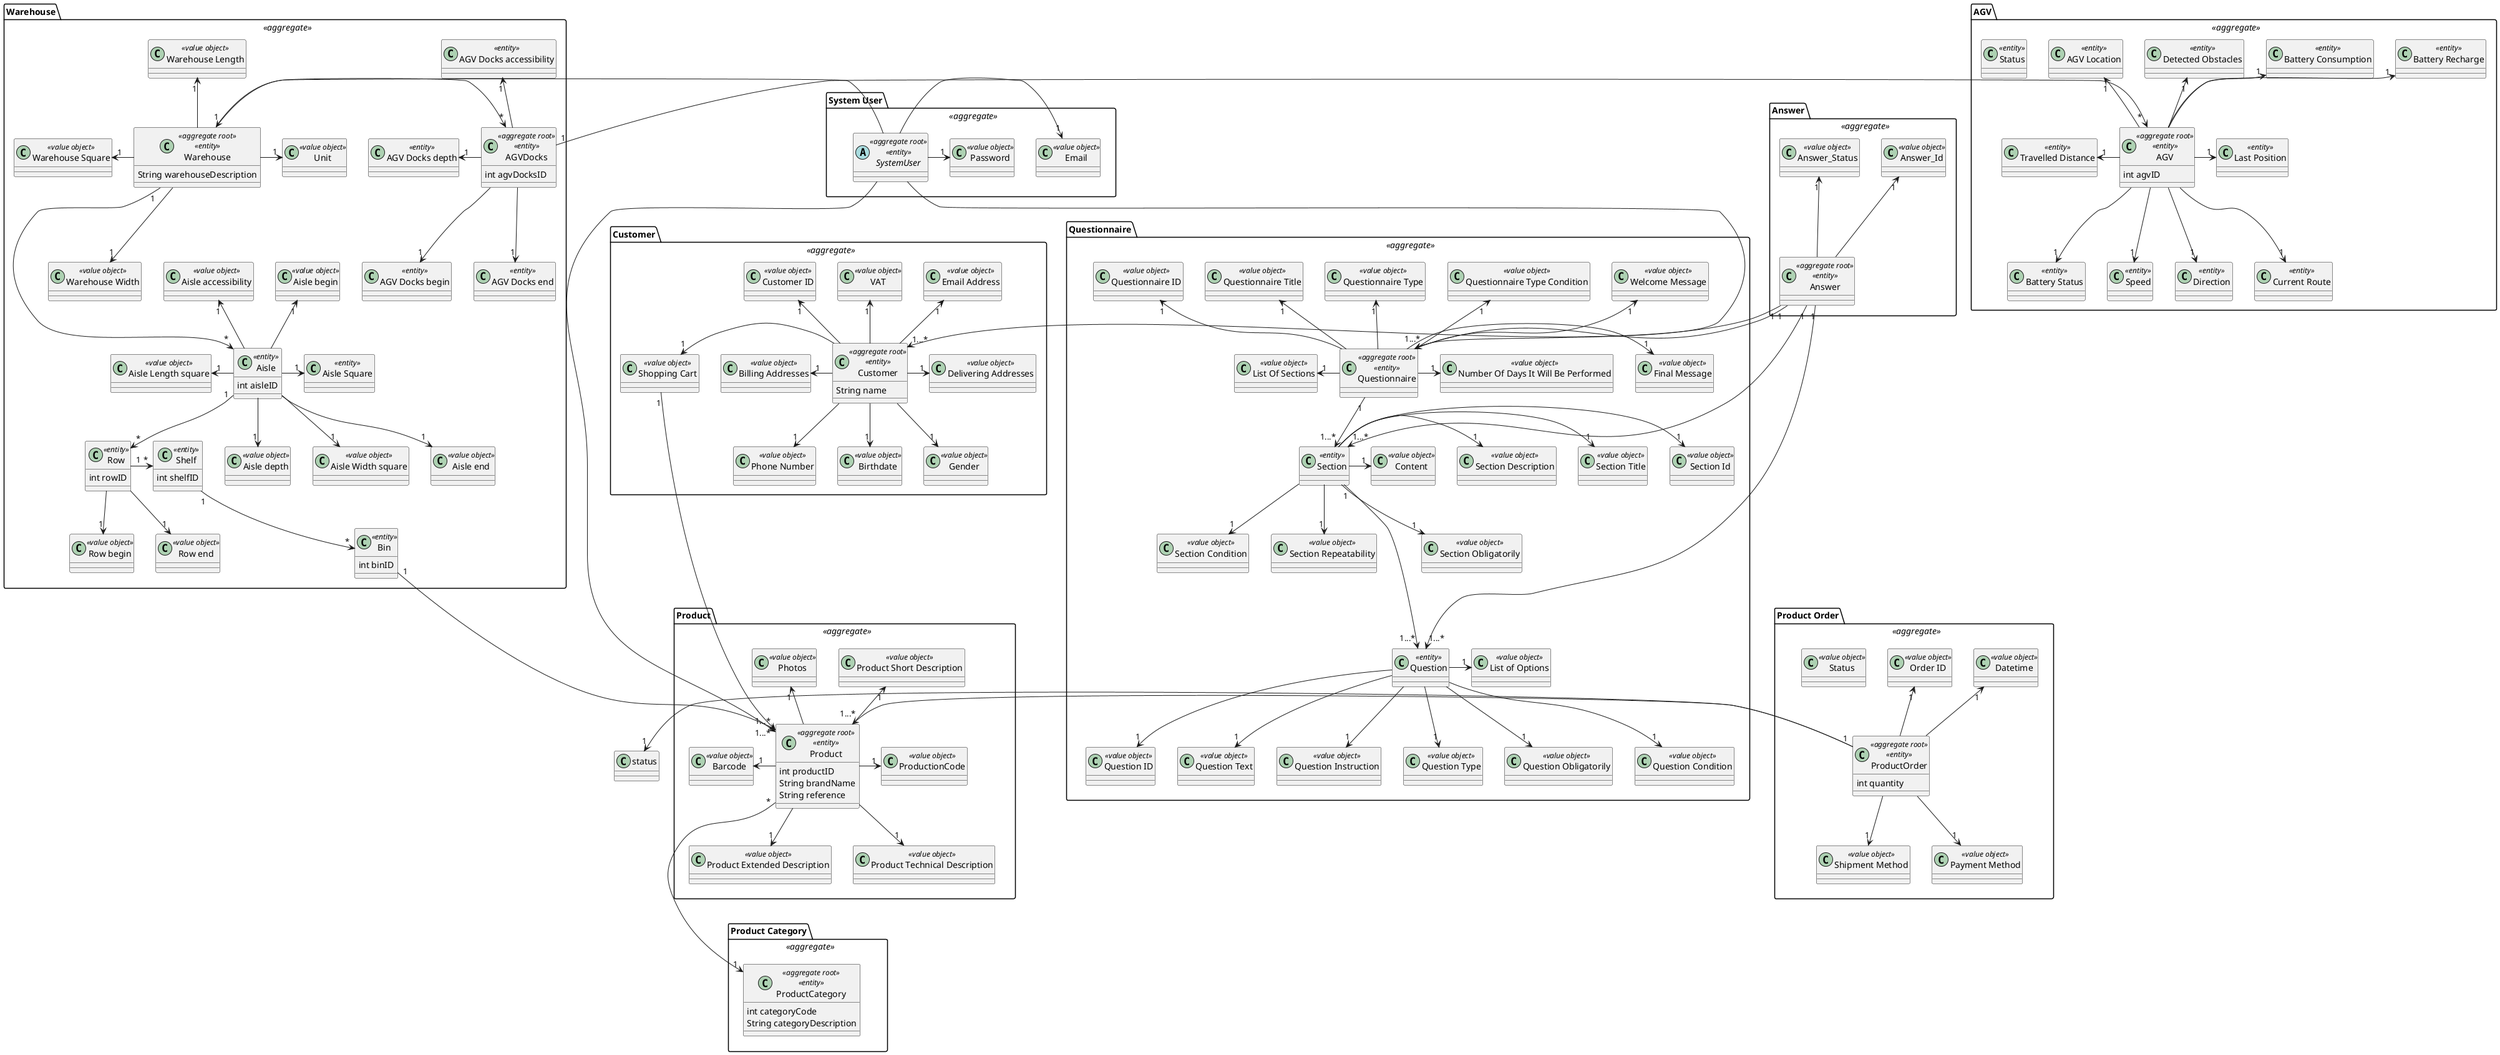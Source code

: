 @startuml Domain Module
'https://plantuml.com/class-diagram

'skinparam linetype ortho
'skinparam linetype polyline

package "Customer" <<aggregate>> {

    class "Customer" as customer <<aggregate root>> <<entity>>{
        String name
    }

    class "Customer ID" as customerID <<value object>>  {

    }

    class "VAT" as vat <<value object>>  {

    }

    class "Email Address" as emailAddress <<value object>>  {

    }

    class "Phone Number" as phoneNumber <<value object>>  {

    }

    class "Birthdate" as birthdate <<value object>>  {

    }

    class "Gender" as gender <<value object>>  {

    }

    class "Billing Addresses" as billingAddresses <<value object>>  {

    }

    class "Delivering Addresses" as deliveringAddresses <<value object>>  {

    }

    class "Shopping Cart" as shoppingCart <<value object>>  {

    }
}

package "Product" <<aggregate>> {

    class "Product" as product <<aggregate root>> <<entity>>{
        int productID
        String brandName
        String reference
    }

    class "Photos" as photos <<value object>>  {

    }

    class "Product Short Description" as productShortDescription <<value object>>  {

    }

    class "Product Extended Description" as productExtendedDescription <<value object>>  {

    }

    class "Product Technical Description" as productTechnicalDescription <<value object>>  {

    }

    class "Barcode" as barcode <<value object>>  {

    }

    class "ProductionCode" as productionCode <<value object>>  {

    }
}

package "Product Category" <<aggregate>> {

    class "ProductCategory" as productCategory <<aggregate root>> <<entity>>{
        int categoryCode
        String categoryDescription
    }
}

package "Product Order" <<aggregate>> {

    class "ProductOrder" as productOrder <<aggregate root>> <<entity>>{
        int quantity
    }

    class "Order ID" as orderID <<value object>>  {

    }

    class "Datetime" as datetime <<value object>>  {

    }

    class "Shipment Method" as shipmentMethod <<value object>>  {

    }

    class "Payment Method" as paymentMethod <<value object>>  {

    }

    class "Status" as status <<value object>>  {

    }
}

package "Warehouse" <<aggregate>> {

    class "Warehouse" as warehouse <<aggregate root>> <<entity>>{
        String warehouseDescription
    }

    class "Warehouse Length" as warehouseLength <<value object>>  {

    }

    class "Warehouse Width" as warehouseWidth <<value object>>  {

    }

    class "Warehouse Square" as warehouseSquare <<value object>>  {

    }

    class "Unit" as unit <<value object>>  {

    }

    class "Aisle" as aisle <<entity>>{
        int aisleID
    }

    class "Aisle begin" as aisleBegin <<value object>>  {

    }

    class "Aisle end" as aisleEnd <<value object>>  {

    }

    class "Aisle depth" as aisleDepth <<value object>>  {

    }

    class "Aisle accessibility" as aisleAccessibility <<value object>>  {

    }

    class "Aisle Square" as aisleSquare <<entity>>{

    }

    class "Aisle Length square" as aisleLSquare <<value object>>  {

    }

    class "Aisle Width square" as aisleWSquare <<value object>>  {

    }

    class "Row" as row <<entity>>{
        int rowID
    }

    class "Row begin" as rowBegin <<value object>>  {

    }

    class "Row end" as rowEnd <<value object>>  {

    }

    class "Shelf" as shelf <<entity>>{
        int shelfID
    }

    class "Bin" as bin <<entity>>{
        int binID
    }

    class "AGVDocks" as agvDocks <<aggregate root>> <<entity>>{
        int agvDocksID
    }

    class "AGV Docks begin" as agvDocksBegin <<entity>>{

    }

    class "AGV Docks end" as agvDocksEnd <<entity>>{

    }

    class "AGV Docks depth" as agvDocksDepth <<entity>>{

    }

    class "AGV Docks accessibility" as agvDocksAccessibility <<entity>>{

    }
}

package "AGV" <<aggregate>> {

    class "AGV" as agv <<aggregate root>> <<entity>>{
        int agvID
    }

    class "AGV Location" as agvLocation <<entity>>{

    }

    class "Status" as status <<entity>>{

    }

    class "Detected Obstacles" as detectedObstacles <<entity>>{

    }

    class "Battery Status" as batteryStatus <<entity>>{

    }

    class "Battery Consumption" as batteryConsumption <<entity>>{

    }

    class "Battery Recharge" as batteryRecharge <<entity>>{

    }

    class "Speed" as speed <<entity>>{

    }

    class "Direction" as direction <<entity>>{

    }

    class "Last Position" as lastPosition <<entity>>{

    }

    class "Current Route" as currentRoute <<entity>>{

    }

    class "Travelled Distance" as travelledDistance <<entity>>{

    }
}


package "Questionnaire" <<aggregate>> {
    class "Questionnaire" as questionnaire <<aggregate root>> <<entity>>{

    }

    class "Questionnaire ID" as questionnaireID <<value object>>  {

    }

    class "Questionnaire Title" as questionnairetitle <<value object>>  {

    }

    class "Questionnaire Type" as questionnaireType <<value object>>  {

    }

    class "Questionnaire Type Condition" as questionnaireTypeCondition <<value object>>  {

    }

    class "Welcome Message" as welcomeMessage <<value object>>  {

    }

    class "Final Message" as finalMessage <<value object>>  {

    }

    class "Number Of Days It Will Be Performed" as numberOfDaysItWillBePerformed <<value object>>  {

    }

    class "List Of Sections" as listOfSections <<value object>>  {

    }

    class "Section" as section <<entity>>{

    }

    class "Section Id" as sectionId <<value object>>  {

    }

    class "Section Title" as sectionTitle <<value object>>  {

    }

    class "Section Description" as sectionDescription <<value object>>  {

    }

    class "Section Obligatorily" as sectionObligatorily <<value object>>  {

    }

    class "Section Condition" as sectionCondition <<value object>>  {

    }

    class "Section Repeatability" as sectionRepeatability <<value object>>  {

    }

    class "Content" as content <<value object>>  {

    }

    class "Question" as question <<entity>>{

    }

    class "Question ID" as questionID <<value object>>  {

    }

    class "Question Text" as questionText <<value object>>  {

    }

    class "Question Instruction" as questionInstruction <<value object>>  {

    }

    class "Question Type" as questionType <<value object>>  {

    }

    class "Question Obligatorily" as questionObligatorily <<value object>>  {

    }

    class "Question Condition" as questionCondition <<value object>>  {

    }

    class "List of Options" as listOfOptions <<value object>>  {

    }
}

package "System User" <<aggregate>> {
    abstract class  "SystemUser" as sys_user <<aggregate root>> <<entity>>{

    }

    class "Email" as email <<value object>>  {

    }

    class "Password" as password <<value object>>{

    }
}

package "Answer" <<aggregate>> {

    class "Answer" as answer <<aggregate root>> <<entity>>{

    }

    class "Answer_Id" as answer_Id <<value object>>  {

    }

    class "Answer_Status" as answer_Status <<value object>>  {

    }

}

"Product Order" -left[hidden] "Product"
"Product" -down[hidden]---> "Product Category"

"System User" -down[hidden]-> "Questionnaire"

sys_user -> "1" email
sys_user -> "1" password

product "*" -> "1" productCategory
product -u-> "1" photos
product -u-> "1" productShortDescription
product -d-> "1" productExtendedDescription
product -d-> "1" productTechnicalDescription
product -l-> "1" barcode
product -r-> "1" productionCode

productOrder "1" -> "1...*" product
productOrder -u-> "1" orderID
productOrder -u-> "1" datetime
productOrder -d-> "1" shipmentMethod
productOrder -d-> "1" paymentMethod
productOrder -l-> "1" status

shoppingCart "1" -> "1...*" product

customer -> "1" shoppingCart
customer -u-> "1" customerID
customer -u-> "1" vat
customer -u-> "1" emailAddress
customer -d-> "1" phoneNumber
customer -d-> "1" birthdate
customer -d-> "1" gender
customer -l-> "1" billingAddresses
customer -> "1" deliveringAddresses

warehouse "1" ---> "*" aisle
warehouse "1" -> "*" agvDocks
warehouse -u-> "1" warehouseLength
warehouse -l-> "1" warehouseSquare
warehouse -d-> "1" warehouseWidth
warehouse -r-> "1" unit

aisle "1" --> "*" row
aisle -u-> "1" aisleAccessibility
aisle -u-> "1" aisleBegin
aisle -d-> "1" aisleDepth
aisle -d-> "1" aisleEnd
aisle -l-> "1" aisleLSquare
aisle -d-> "1" aisleWSquare
aisle -r-> "1" aisleSquare

row "1" -> "*" shelf
row -d-> "1" rowBegin
row -d-> "1" rowEnd

shelf "1" --> "*" bin

bin "1" ---> "1...*" product

questionnaire "1" --> "1...*" section
questionnaire -u-> "1" questionnaireID
questionnaire -u-> "1" questionnairetitle
questionnaire -u-> "1" questionnaireType
questionnaire -u-> "1" questionnaireTypeCondition
questionnaire -u-> "1" welcomeMessage
questionnaire -> "1" finalMessage
questionnaire -> "1" numberOfDaysItWillBePerformed
questionnaire -l-> "1" listOfSections

section "1" ---> "1...*" question
section -r-> "1" sectionId
section -r-> "1" sectionTitle
section -r-> "1" sectionDescription
section -d-> "1" sectionObligatorily
section -d-> "1" sectionCondition
section -d-> "1" sectionRepeatability
section -> "1" content

question -d-> "1" questionID
question -d-> "1" questionText
question -d-> "1" questionInstruction
question -d-> "1" questionType
question -d-> "1" questionObligatorily
question -d-> "1" questionCondition
question -> "1" listOfOptions

agvDocks "1" -> "*" agv
agvDocks -u-> "1" agvDocksAccessibility
agvDocks -d-> "1" agvDocksBegin
agvDocks -l-> "1" agvDocksDepth
agvDocks -d-> "1" agvDocksEnd

agv -u-> "1" agvLocation
agv -u-> "1" detectedObstacles
agv -u-> "1" batteryConsumption
agv -u-> "1" batteryRecharge
agv -d-> "1" batteryStatus
agv -d-> "1" speed
agv -d-> "1" direction
agv -r-> "1" lastPosition
agv -d-> "1" currentRoute
agv -l-> "1" travelledDistance

sys_user -> questionnaire
sys_user -> warehouse
sys_user ---> product

answer "1" --> "1...*" questionnaire
answer "1" --> "1...*" section
answer "1" --> "1...*" question
answer "1" --> "1...*" customer
answer -u-> "1" answer_Status
answer -u-> "1" answer_Id

@enduml